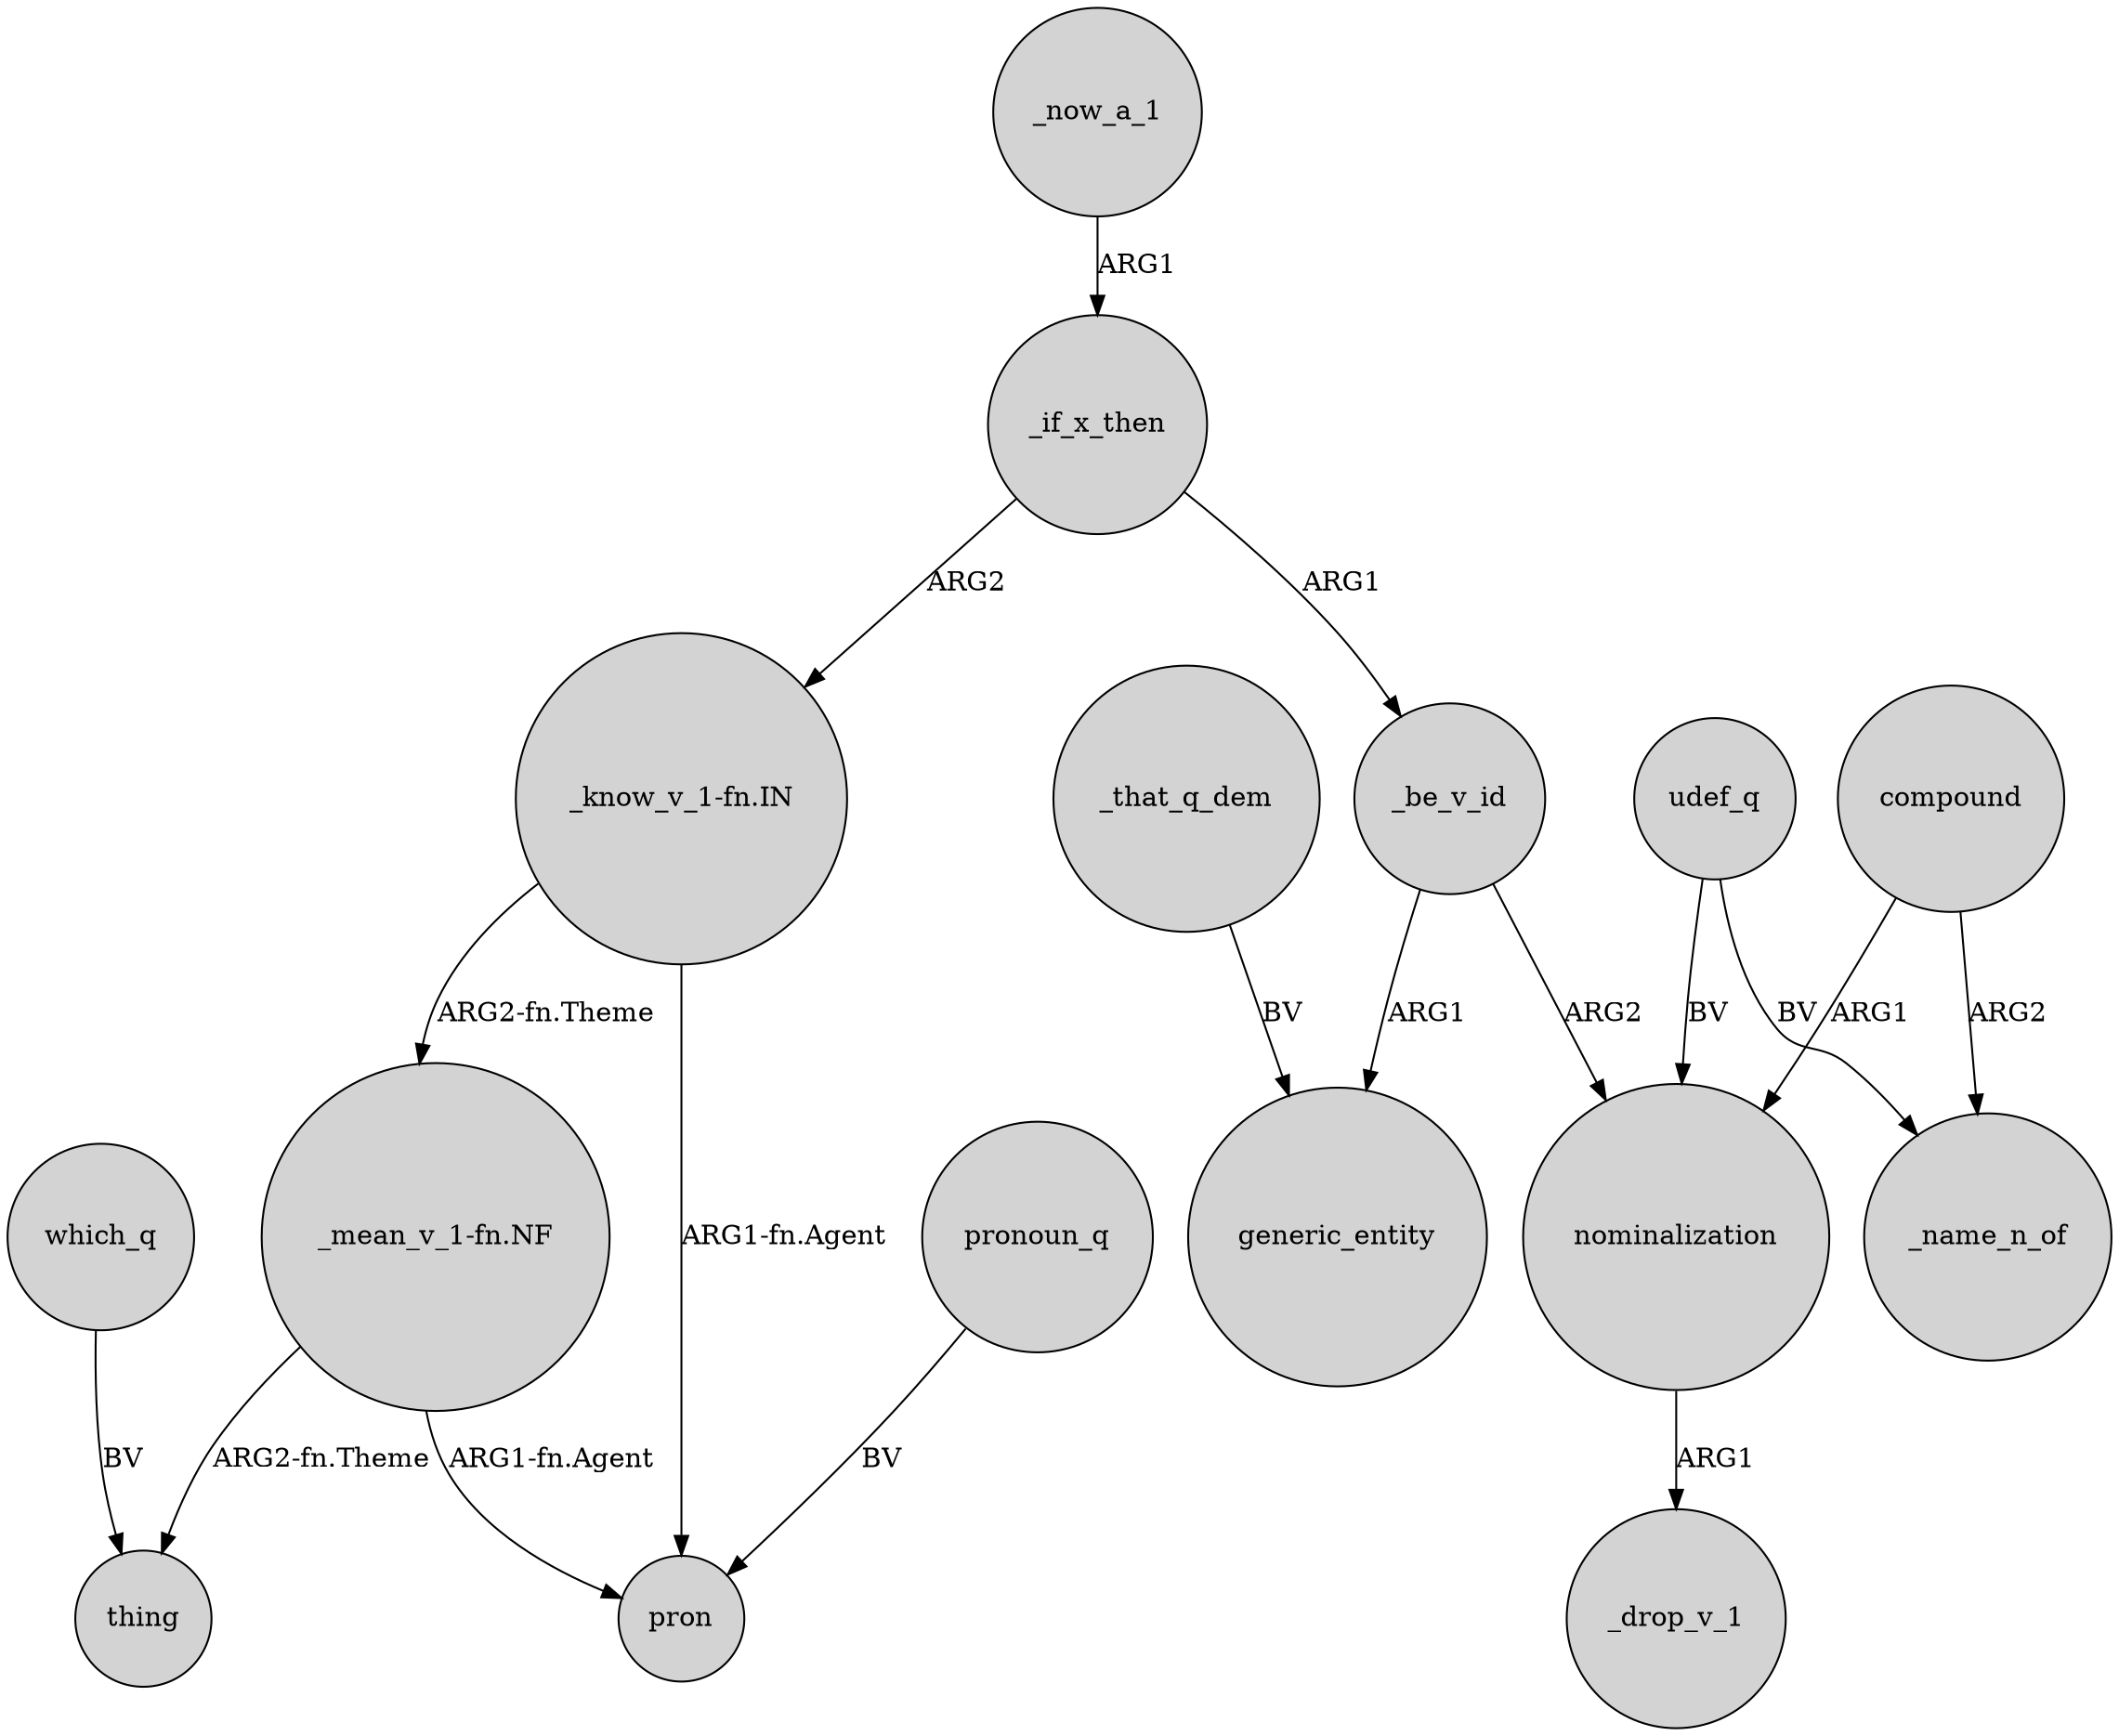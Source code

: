 digraph {
	node [shape=circle style=filled]
	_now_a_1 -> _if_x_then [label=ARG1]
	"_know_v_1-fn.IN" -> "_mean_v_1-fn.NF" [label="ARG2-fn.Theme"]
	_if_x_then -> _be_v_id [label=ARG1]
	"_mean_v_1-fn.NF" -> thing [label="ARG2-fn.Theme"]
	"_know_v_1-fn.IN" -> pron [label="ARG1-fn.Agent"]
	_be_v_id -> generic_entity [label=ARG1]
	nominalization -> _drop_v_1 [label=ARG1]
	compound -> _name_n_of [label=ARG2]
	"_mean_v_1-fn.NF" -> pron [label="ARG1-fn.Agent"]
	_that_q_dem -> generic_entity [label=BV]
	which_q -> thing [label=BV]
	_be_v_id -> nominalization [label=ARG2]
	compound -> nominalization [label=ARG1]
	udef_q -> _name_n_of [label=BV]
	udef_q -> nominalization [label=BV]
	_if_x_then -> "_know_v_1-fn.IN" [label=ARG2]
	pronoun_q -> pron [label=BV]
}
